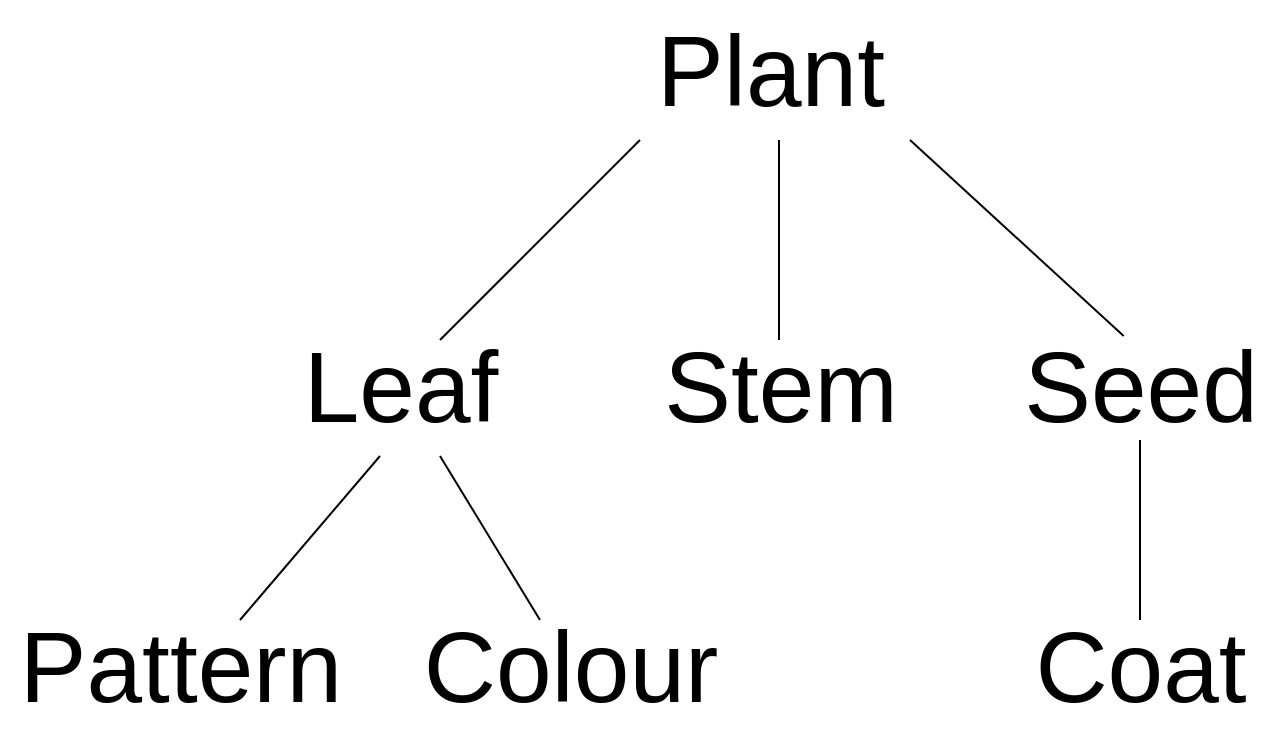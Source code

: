 <mxfile version="24.7.1" type="device">
  <diagram name="Page-1" id="vZPMhGDREo8EWLql1qD5">
    <mxGraphModel dx="1050" dy="522" grid="1" gridSize="10" guides="1" tooltips="1" connect="1" arrows="1" fold="1" page="1" pageScale="1" pageWidth="850" pageHeight="1100" math="0" shadow="0">
      <root>
        <mxCell id="0" />
        <mxCell id="1" parent="0" />
        <mxCell id="iHGAN4kBEaVsU0-Bncsz-1" value="" style="endArrow=none;html=1;rounded=0;" edge="1" parent="1">
          <mxGeometry width="50" height="50" relative="1" as="geometry">
            <mxPoint x="260" y="250" as="sourcePoint" />
            <mxPoint x="360" y="150" as="targetPoint" />
            <Array as="points" />
          </mxGeometry>
        </mxCell>
        <mxCell id="iHGAN4kBEaVsU0-Bncsz-2" value="Plant" style="text;html=1;align=center;verticalAlign=middle;resizable=0;points=[];autosize=1;strokeColor=none;fillColor=none;fontSize=50;" vertex="1" parent="1">
          <mxGeometry x="355" y="80" width="140" height="70" as="geometry" />
        </mxCell>
        <mxCell id="iHGAN4kBEaVsU0-Bncsz-3" value="&lt;span style=&quot;font-size: 50px;&quot;&gt;Leaf&lt;/span&gt;" style="text;html=1;align=center;verticalAlign=middle;resizable=0;points=[];autosize=1;strokeColor=none;fillColor=none;" vertex="1" parent="1">
          <mxGeometry x="180" y="238" width="120" height="70" as="geometry" />
        </mxCell>
        <mxCell id="iHGAN4kBEaVsU0-Bncsz-4" value="" style="endArrow=none;html=1;rounded=0;" edge="1" parent="1">
          <mxGeometry width="50" height="50" relative="1" as="geometry">
            <mxPoint x="429.5" y="250" as="sourcePoint" />
            <mxPoint x="429.5" y="150" as="targetPoint" />
          </mxGeometry>
        </mxCell>
        <mxCell id="iHGAN4kBEaVsU0-Bncsz-5" value="Stem" style="text;html=1;align=center;verticalAlign=middle;resizable=0;points=[];autosize=1;strokeColor=none;fillColor=none;fontSize=50;" vertex="1" parent="1">
          <mxGeometry x="360" y="238" width="140" height="70" as="geometry" />
        </mxCell>
        <mxCell id="iHGAN4kBEaVsU0-Bncsz-6" value="" style="endArrow=none;html=1;rounded=0;" edge="1" parent="1">
          <mxGeometry width="50" height="50" relative="1" as="geometry">
            <mxPoint x="601.84" y="248" as="sourcePoint" />
            <mxPoint x="494.998" y="150" as="targetPoint" />
          </mxGeometry>
        </mxCell>
        <mxCell id="iHGAN4kBEaVsU0-Bncsz-7" value="&lt;font style=&quot;font-size: 50px;&quot;&gt;Seed&lt;/font&gt;" style="text;html=1;align=center;verticalAlign=middle;resizable=0;points=[];autosize=1;strokeColor=none;fillColor=none;" vertex="1" parent="1">
          <mxGeometry x="540" y="238" width="140" height="70" as="geometry" />
        </mxCell>
        <mxCell id="iHGAN4kBEaVsU0-Bncsz-8" value="" style="endArrow=none;html=1;rounded=0;" edge="1" parent="1">
          <mxGeometry width="50" height="50" relative="1" as="geometry">
            <mxPoint x="160" y="390" as="sourcePoint" />
            <mxPoint x="230" y="308" as="targetPoint" />
            <Array as="points" />
          </mxGeometry>
        </mxCell>
        <mxCell id="iHGAN4kBEaVsU0-Bncsz-9" value="&lt;font style=&quot;font-size: 50px;&quot;&gt;Pattern&lt;/font&gt;" style="text;html=1;align=center;verticalAlign=middle;resizable=0;points=[];autosize=1;strokeColor=none;fillColor=none;" vertex="1" parent="1">
          <mxGeometry x="40" y="378" width="180" height="70" as="geometry" />
        </mxCell>
        <mxCell id="iHGAN4kBEaVsU0-Bncsz-10" value="" style="endArrow=none;html=1;rounded=0;" edge="1" parent="1">
          <mxGeometry width="50" height="50" relative="1" as="geometry">
            <mxPoint x="310" y="390" as="sourcePoint" />
            <mxPoint x="260" y="308" as="targetPoint" />
          </mxGeometry>
        </mxCell>
        <mxCell id="iHGAN4kBEaVsU0-Bncsz-11" value="&lt;font style=&quot;font-size: 50px;&quot;&gt;Colour&lt;/font&gt;" style="text;html=1;align=center;verticalAlign=middle;resizable=0;points=[];autosize=1;strokeColor=none;fillColor=none;" vertex="1" parent="1">
          <mxGeometry x="240" y="378" width="170" height="70" as="geometry" />
        </mxCell>
        <mxCell id="iHGAN4kBEaVsU0-Bncsz-12" value="" style="endArrow=none;html=1;rounded=0;" edge="1" parent="1">
          <mxGeometry width="50" height="50" relative="1" as="geometry">
            <mxPoint x="610" y="390" as="sourcePoint" />
            <mxPoint x="610" y="300" as="targetPoint" />
          </mxGeometry>
        </mxCell>
        <mxCell id="iHGAN4kBEaVsU0-Bncsz-13" value="&lt;font style=&quot;font-size: 50px;&quot;&gt;Coat&lt;/font&gt;" style="text;html=1;align=center;verticalAlign=middle;resizable=0;points=[];autosize=1;strokeColor=none;fillColor=none;" vertex="1" parent="1">
          <mxGeometry x="545" y="378" width="130" height="70" as="geometry" />
        </mxCell>
      </root>
    </mxGraphModel>
  </diagram>
</mxfile>
